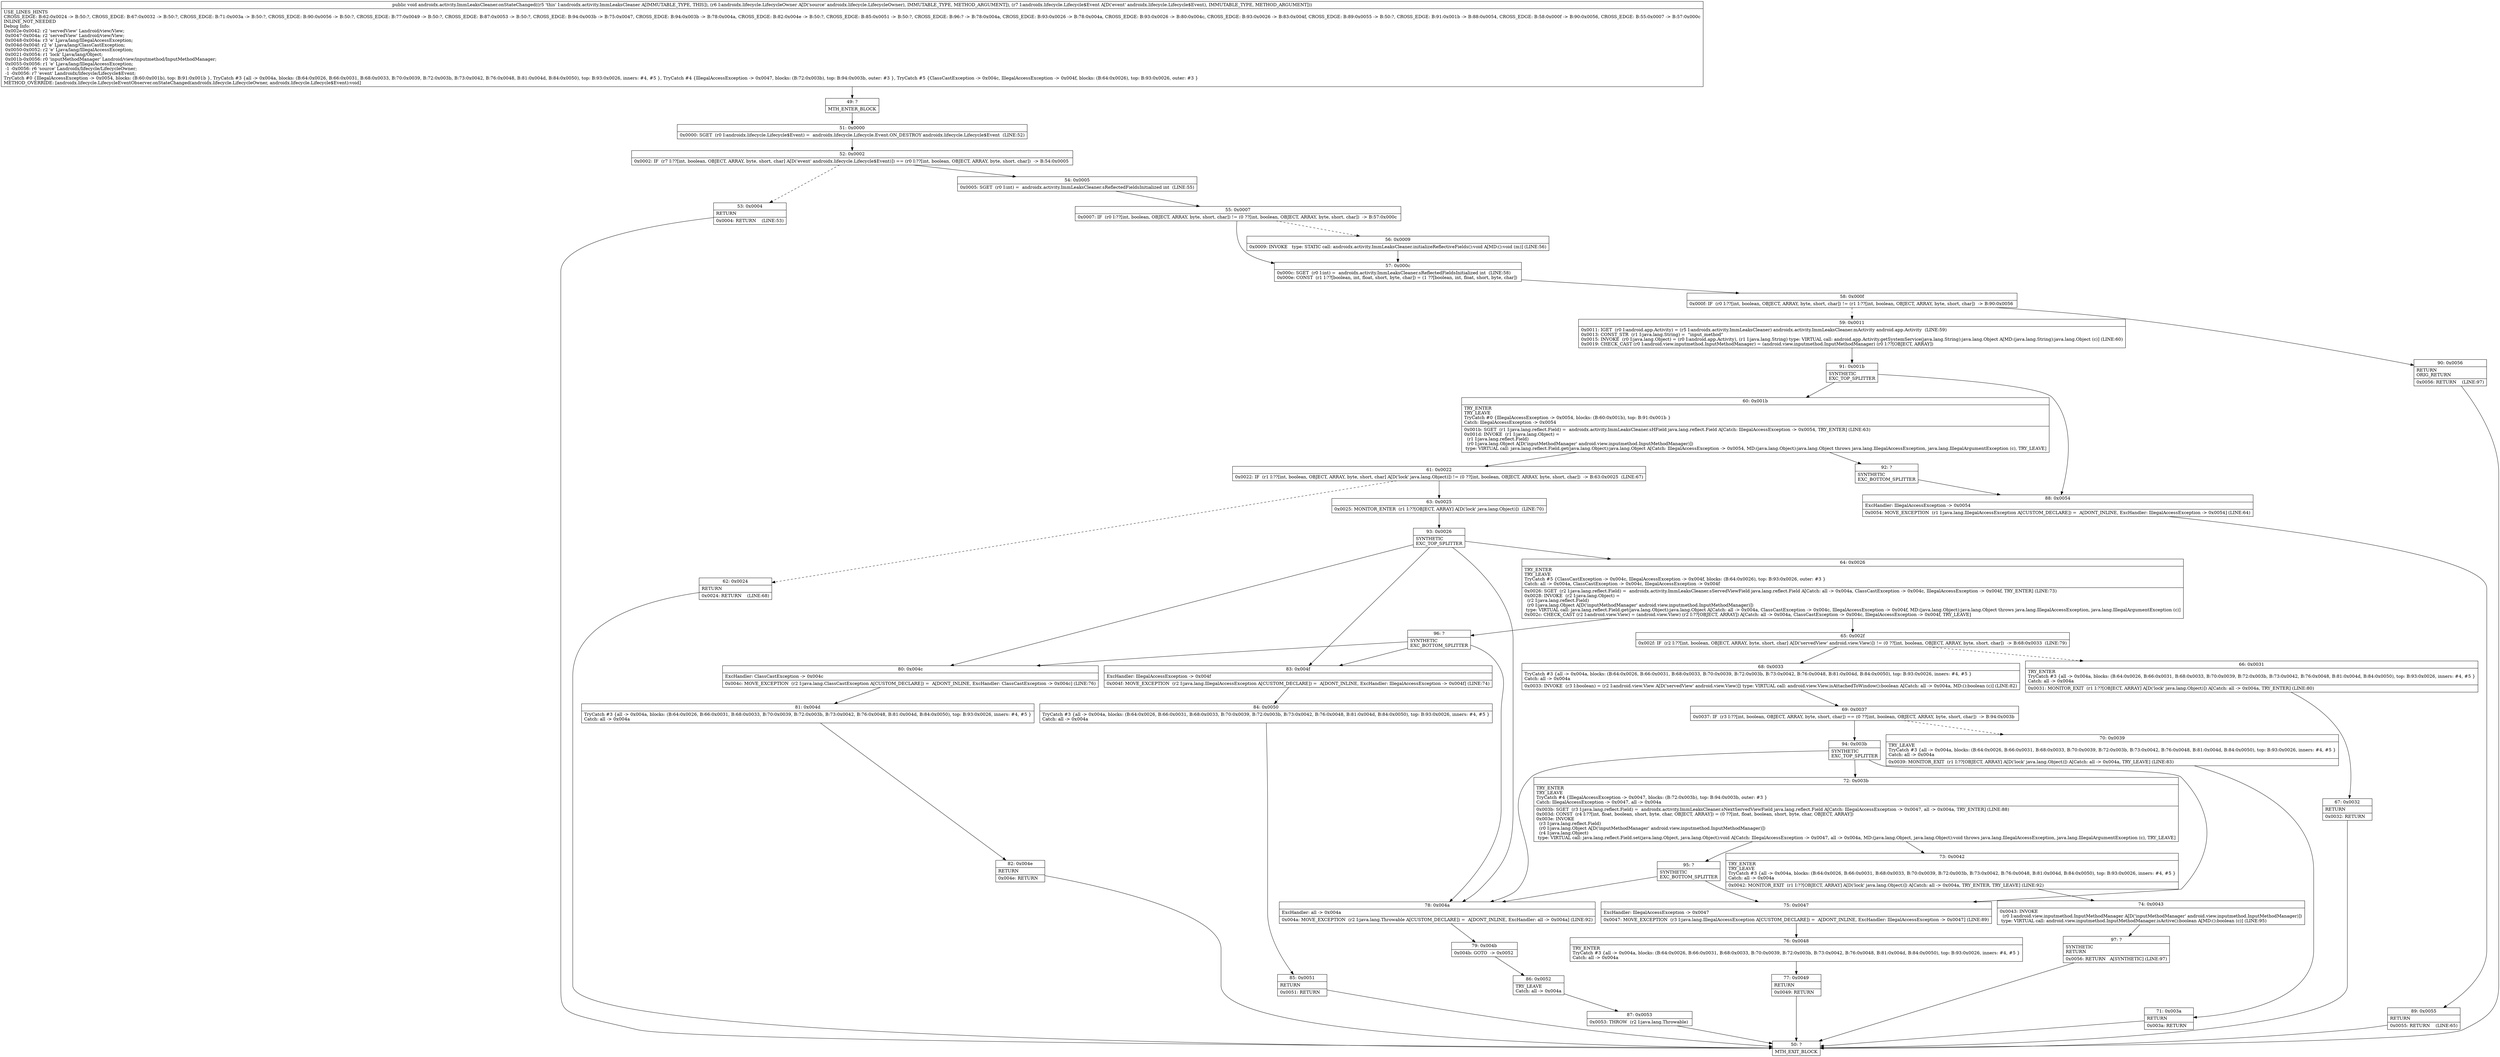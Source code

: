 digraph "CFG forandroidx.activity.ImmLeaksCleaner.onStateChanged(Landroidx\/lifecycle\/LifecycleOwner;Landroidx\/lifecycle\/Lifecycle$Event;)V" {
Node_49 [shape=record,label="{49\:\ ?|MTH_ENTER_BLOCK\l}"];
Node_51 [shape=record,label="{51\:\ 0x0000|0x0000: SGET  (r0 I:androidx.lifecycle.Lifecycle$Event) =  androidx.lifecycle.Lifecycle.Event.ON_DESTROY androidx.lifecycle.Lifecycle$Event  (LINE:52)\l}"];
Node_52 [shape=record,label="{52\:\ 0x0002|0x0002: IF  (r7 I:??[int, boolean, OBJECT, ARRAY, byte, short, char] A[D('event' androidx.lifecycle.Lifecycle$Event)]) == (r0 I:??[int, boolean, OBJECT, ARRAY, byte, short, char])  \-\> B:54:0x0005 \l}"];
Node_53 [shape=record,label="{53\:\ 0x0004|RETURN\l|0x0004: RETURN    (LINE:53)\l}"];
Node_50 [shape=record,label="{50\:\ ?|MTH_EXIT_BLOCK\l}"];
Node_54 [shape=record,label="{54\:\ 0x0005|0x0005: SGET  (r0 I:int) =  androidx.activity.ImmLeaksCleaner.sReflectedFieldsInitialized int  (LINE:55)\l}"];
Node_55 [shape=record,label="{55\:\ 0x0007|0x0007: IF  (r0 I:??[int, boolean, OBJECT, ARRAY, byte, short, char]) != (0 ??[int, boolean, OBJECT, ARRAY, byte, short, char])  \-\> B:57:0x000c \l}"];
Node_56 [shape=record,label="{56\:\ 0x0009|0x0009: INVOKE   type: STATIC call: androidx.activity.ImmLeaksCleaner.initializeReflectiveFields():void A[MD:():void (m)] (LINE:56)\l}"];
Node_57 [shape=record,label="{57\:\ 0x000c|0x000c: SGET  (r0 I:int) =  androidx.activity.ImmLeaksCleaner.sReflectedFieldsInitialized int  (LINE:58)\l0x000e: CONST  (r1 I:??[boolean, int, float, short, byte, char]) = (1 ??[boolean, int, float, short, byte, char]) \l}"];
Node_58 [shape=record,label="{58\:\ 0x000f|0x000f: IF  (r0 I:??[int, boolean, OBJECT, ARRAY, byte, short, char]) != (r1 I:??[int, boolean, OBJECT, ARRAY, byte, short, char])  \-\> B:90:0x0056 \l}"];
Node_59 [shape=record,label="{59\:\ 0x0011|0x0011: IGET  (r0 I:android.app.Activity) = (r5 I:androidx.activity.ImmLeaksCleaner) androidx.activity.ImmLeaksCleaner.mActivity android.app.Activity  (LINE:59)\l0x0013: CONST_STR  (r1 I:java.lang.String) =  \"input_method\" \l0x0015: INVOKE  (r0 I:java.lang.Object) = (r0 I:android.app.Activity), (r1 I:java.lang.String) type: VIRTUAL call: android.app.Activity.getSystemService(java.lang.String):java.lang.Object A[MD:(java.lang.String):java.lang.Object (c)] (LINE:60)\l0x0019: CHECK_CAST (r0 I:android.view.inputmethod.InputMethodManager) = (android.view.inputmethod.InputMethodManager) (r0 I:??[OBJECT, ARRAY]) \l}"];
Node_91 [shape=record,label="{91\:\ 0x001b|SYNTHETIC\lEXC_TOP_SPLITTER\l}"];
Node_60 [shape=record,label="{60\:\ 0x001b|TRY_ENTER\lTRY_LEAVE\lTryCatch #0 \{IllegalAccessException \-\> 0x0054, blocks: (B:60:0x001b), top: B:91:0x001b \}\lCatch: IllegalAccessException \-\> 0x0054\l|0x001b: SGET  (r1 I:java.lang.reflect.Field) =  androidx.activity.ImmLeaksCleaner.sHField java.lang.reflect.Field A[Catch: IllegalAccessException \-\> 0x0054, TRY_ENTER] (LINE:63)\l0x001d: INVOKE  (r1 I:java.lang.Object) = \l  (r1 I:java.lang.reflect.Field)\l  (r0 I:java.lang.Object A[D('inputMethodManager' android.view.inputmethod.InputMethodManager)])\l type: VIRTUAL call: java.lang.reflect.Field.get(java.lang.Object):java.lang.Object A[Catch: IllegalAccessException \-\> 0x0054, MD:(java.lang.Object):java.lang.Object throws java.lang.IllegalAccessException, java.lang.IllegalArgumentException (c), TRY_LEAVE]\l}"];
Node_61 [shape=record,label="{61\:\ 0x0022|0x0022: IF  (r1 I:??[int, boolean, OBJECT, ARRAY, byte, short, char] A[D('lock' java.lang.Object)]) != (0 ??[int, boolean, OBJECT, ARRAY, byte, short, char])  \-\> B:63:0x0025  (LINE:67)\l}"];
Node_62 [shape=record,label="{62\:\ 0x0024|RETURN\l|0x0024: RETURN    (LINE:68)\l}"];
Node_63 [shape=record,label="{63\:\ 0x0025|0x0025: MONITOR_ENTER  (r1 I:??[OBJECT, ARRAY] A[D('lock' java.lang.Object)])  (LINE:70)\l}"];
Node_93 [shape=record,label="{93\:\ 0x0026|SYNTHETIC\lEXC_TOP_SPLITTER\l}"];
Node_64 [shape=record,label="{64\:\ 0x0026|TRY_ENTER\lTRY_LEAVE\lTryCatch #5 \{ClassCastException \-\> 0x004c, IllegalAccessException \-\> 0x004f, blocks: (B:64:0x0026), top: B:93:0x0026, outer: #3 \}\lCatch: all \-\> 0x004a, ClassCastException \-\> 0x004c, IllegalAccessException \-\> 0x004f\l|0x0026: SGET  (r2 I:java.lang.reflect.Field) =  androidx.activity.ImmLeaksCleaner.sServedViewField java.lang.reflect.Field A[Catch: all \-\> 0x004a, ClassCastException \-\> 0x004c, IllegalAccessException \-\> 0x004f, TRY_ENTER] (LINE:73)\l0x0028: INVOKE  (r2 I:java.lang.Object) = \l  (r2 I:java.lang.reflect.Field)\l  (r0 I:java.lang.Object A[D('inputMethodManager' android.view.inputmethod.InputMethodManager)])\l type: VIRTUAL call: java.lang.reflect.Field.get(java.lang.Object):java.lang.Object A[Catch: all \-\> 0x004a, ClassCastException \-\> 0x004c, IllegalAccessException \-\> 0x004f, MD:(java.lang.Object):java.lang.Object throws java.lang.IllegalAccessException, java.lang.IllegalArgumentException (c)]\l0x002c: CHECK_CAST (r2 I:android.view.View) = (android.view.View) (r2 I:??[OBJECT, ARRAY]) A[Catch: all \-\> 0x004a, ClassCastException \-\> 0x004c, IllegalAccessException \-\> 0x004f, TRY_LEAVE]\l}"];
Node_65 [shape=record,label="{65\:\ 0x002f|0x002f: IF  (r2 I:??[int, boolean, OBJECT, ARRAY, byte, short, char] A[D('servedView' android.view.View)]) != (0 ??[int, boolean, OBJECT, ARRAY, byte, short, char])  \-\> B:68:0x0033  (LINE:79)\l}"];
Node_66 [shape=record,label="{66\:\ 0x0031|TRY_ENTER\lTryCatch #3 \{all \-\> 0x004a, blocks: (B:64:0x0026, B:66:0x0031, B:68:0x0033, B:70:0x0039, B:72:0x003b, B:73:0x0042, B:76:0x0048, B:81:0x004d, B:84:0x0050), top: B:93:0x0026, inners: #4, #5 \}\lCatch: all \-\> 0x004a\l|0x0031: MONITOR_EXIT  (r1 I:??[OBJECT, ARRAY] A[D('lock' java.lang.Object)]) A[Catch: all \-\> 0x004a, TRY_ENTER] (LINE:80)\l}"];
Node_67 [shape=record,label="{67\:\ 0x0032|RETURN\l|0x0032: RETURN   \l}"];
Node_68 [shape=record,label="{68\:\ 0x0033|TryCatch #3 \{all \-\> 0x004a, blocks: (B:64:0x0026, B:66:0x0031, B:68:0x0033, B:70:0x0039, B:72:0x003b, B:73:0x0042, B:76:0x0048, B:81:0x004d, B:84:0x0050), top: B:93:0x0026, inners: #4, #5 \}\lCatch: all \-\> 0x004a\l|0x0033: INVOKE  (r3 I:boolean) = (r2 I:android.view.View A[D('servedView' android.view.View)]) type: VIRTUAL call: android.view.View.isAttachedToWindow():boolean A[Catch: all \-\> 0x004a, MD:():boolean (c)] (LINE:82)\l}"];
Node_69 [shape=record,label="{69\:\ 0x0037|0x0037: IF  (r3 I:??[int, boolean, OBJECT, ARRAY, byte, short, char]) == (0 ??[int, boolean, OBJECT, ARRAY, byte, short, char])  \-\> B:94:0x003b \l}"];
Node_70 [shape=record,label="{70\:\ 0x0039|TRY_LEAVE\lTryCatch #3 \{all \-\> 0x004a, blocks: (B:64:0x0026, B:66:0x0031, B:68:0x0033, B:70:0x0039, B:72:0x003b, B:73:0x0042, B:76:0x0048, B:81:0x004d, B:84:0x0050), top: B:93:0x0026, inners: #4, #5 \}\lCatch: all \-\> 0x004a\l|0x0039: MONITOR_EXIT  (r1 I:??[OBJECT, ARRAY] A[D('lock' java.lang.Object)]) A[Catch: all \-\> 0x004a, TRY_LEAVE] (LINE:83)\l}"];
Node_71 [shape=record,label="{71\:\ 0x003a|RETURN\l|0x003a: RETURN   \l}"];
Node_94 [shape=record,label="{94\:\ 0x003b|SYNTHETIC\lEXC_TOP_SPLITTER\l}"];
Node_72 [shape=record,label="{72\:\ 0x003b|TRY_ENTER\lTRY_LEAVE\lTryCatch #4 \{IllegalAccessException \-\> 0x0047, blocks: (B:72:0x003b), top: B:94:0x003b, outer: #3 \}\lCatch: IllegalAccessException \-\> 0x0047, all \-\> 0x004a\l|0x003b: SGET  (r3 I:java.lang.reflect.Field) =  androidx.activity.ImmLeaksCleaner.sNextServedViewField java.lang.reflect.Field A[Catch: IllegalAccessException \-\> 0x0047, all \-\> 0x004a, TRY_ENTER] (LINE:88)\l0x003d: CONST  (r4 I:??[int, float, boolean, short, byte, char, OBJECT, ARRAY]) = (0 ??[int, float, boolean, short, byte, char, OBJECT, ARRAY]) \l0x003e: INVOKE  \l  (r3 I:java.lang.reflect.Field)\l  (r0 I:java.lang.Object A[D('inputMethodManager' android.view.inputmethod.InputMethodManager)])\l  (r4 I:java.lang.Object)\l type: VIRTUAL call: java.lang.reflect.Field.set(java.lang.Object, java.lang.Object):void A[Catch: IllegalAccessException \-\> 0x0047, all \-\> 0x004a, MD:(java.lang.Object, java.lang.Object):void throws java.lang.IllegalAccessException, java.lang.IllegalArgumentException (c), TRY_LEAVE]\l}"];
Node_73 [shape=record,label="{73\:\ 0x0042|TRY_ENTER\lTRY_LEAVE\lTryCatch #3 \{all \-\> 0x004a, blocks: (B:64:0x0026, B:66:0x0031, B:68:0x0033, B:70:0x0039, B:72:0x003b, B:73:0x0042, B:76:0x0048, B:81:0x004d, B:84:0x0050), top: B:93:0x0026, inners: #4, #5 \}\lCatch: all \-\> 0x004a\l|0x0042: MONITOR_EXIT  (r1 I:??[OBJECT, ARRAY] A[D('lock' java.lang.Object)]) A[Catch: all \-\> 0x004a, TRY_ENTER, TRY_LEAVE] (LINE:92)\l}"];
Node_74 [shape=record,label="{74\:\ 0x0043|0x0043: INVOKE  \l  (r0 I:android.view.inputmethod.InputMethodManager A[D('inputMethodManager' android.view.inputmethod.InputMethodManager)])\l type: VIRTUAL call: android.view.inputmethod.InputMethodManager.isActive():boolean A[MD:():boolean (c)] (LINE:95)\l}"];
Node_97 [shape=record,label="{97\:\ ?|SYNTHETIC\lRETURN\l|0x0056: RETURN   A[SYNTHETIC] (LINE:97)\l}"];
Node_95 [shape=record,label="{95\:\ ?|SYNTHETIC\lEXC_BOTTOM_SPLITTER\l}"];
Node_75 [shape=record,label="{75\:\ 0x0047|ExcHandler: IllegalAccessException \-\> 0x0047\l|0x0047: MOVE_EXCEPTION  (r3 I:java.lang.IllegalAccessException A[CUSTOM_DECLARE]) =  A[DONT_INLINE, ExcHandler: IllegalAccessException \-\> 0x0047] (LINE:89)\l}"];
Node_76 [shape=record,label="{76\:\ 0x0048|TRY_ENTER\lTryCatch #3 \{all \-\> 0x004a, blocks: (B:64:0x0026, B:66:0x0031, B:68:0x0033, B:70:0x0039, B:72:0x003b, B:73:0x0042, B:76:0x0048, B:81:0x004d, B:84:0x0050), top: B:93:0x0026, inners: #4, #5 \}\lCatch: all \-\> 0x004a\l}"];
Node_77 [shape=record,label="{77\:\ 0x0049|RETURN\l|0x0049: RETURN   \l}"];
Node_96 [shape=record,label="{96\:\ ?|SYNTHETIC\lEXC_BOTTOM_SPLITTER\l}"];
Node_78 [shape=record,label="{78\:\ 0x004a|ExcHandler: all \-\> 0x004a\l|0x004a: MOVE_EXCEPTION  (r2 I:java.lang.Throwable A[CUSTOM_DECLARE]) =  A[DONT_INLINE, ExcHandler: all \-\> 0x004a] (LINE:92)\l}"];
Node_79 [shape=record,label="{79\:\ 0x004b|0x004b: GOTO  \-\> 0x0052 \l}"];
Node_86 [shape=record,label="{86\:\ 0x0052|TRY_LEAVE\lCatch: all \-\> 0x004a\l}"];
Node_87 [shape=record,label="{87\:\ 0x0053|0x0053: THROW  (r2 I:java.lang.Throwable) \l}"];
Node_80 [shape=record,label="{80\:\ 0x004c|ExcHandler: ClassCastException \-\> 0x004c\l|0x004c: MOVE_EXCEPTION  (r2 I:java.lang.ClassCastException A[CUSTOM_DECLARE]) =  A[DONT_INLINE, ExcHandler: ClassCastException \-\> 0x004c] (LINE:76)\l}"];
Node_81 [shape=record,label="{81\:\ 0x004d|TryCatch #3 \{all \-\> 0x004a, blocks: (B:64:0x0026, B:66:0x0031, B:68:0x0033, B:70:0x0039, B:72:0x003b, B:73:0x0042, B:76:0x0048, B:81:0x004d, B:84:0x0050), top: B:93:0x0026, inners: #4, #5 \}\lCatch: all \-\> 0x004a\l}"];
Node_82 [shape=record,label="{82\:\ 0x004e|RETURN\l|0x004e: RETURN   \l}"];
Node_83 [shape=record,label="{83\:\ 0x004f|ExcHandler: IllegalAccessException \-\> 0x004f\l|0x004f: MOVE_EXCEPTION  (r2 I:java.lang.IllegalAccessException A[CUSTOM_DECLARE]) =  A[DONT_INLINE, ExcHandler: IllegalAccessException \-\> 0x004f] (LINE:74)\l}"];
Node_84 [shape=record,label="{84\:\ 0x0050|TryCatch #3 \{all \-\> 0x004a, blocks: (B:64:0x0026, B:66:0x0031, B:68:0x0033, B:70:0x0039, B:72:0x003b, B:73:0x0042, B:76:0x0048, B:81:0x004d, B:84:0x0050), top: B:93:0x0026, inners: #4, #5 \}\lCatch: all \-\> 0x004a\l}"];
Node_85 [shape=record,label="{85\:\ 0x0051|RETURN\l|0x0051: RETURN   \l}"];
Node_92 [shape=record,label="{92\:\ ?|SYNTHETIC\lEXC_BOTTOM_SPLITTER\l}"];
Node_88 [shape=record,label="{88\:\ 0x0054|ExcHandler: IllegalAccessException \-\> 0x0054\l|0x0054: MOVE_EXCEPTION  (r1 I:java.lang.IllegalAccessException A[CUSTOM_DECLARE]) =  A[DONT_INLINE, ExcHandler: IllegalAccessException \-\> 0x0054] (LINE:64)\l}"];
Node_89 [shape=record,label="{89\:\ 0x0055|RETURN\l|0x0055: RETURN    (LINE:65)\l}"];
Node_90 [shape=record,label="{90\:\ 0x0056|RETURN\lORIG_RETURN\l|0x0056: RETURN    (LINE:97)\l}"];
MethodNode[shape=record,label="{public void androidx.activity.ImmLeaksCleaner.onStateChanged((r5 'this' I:androidx.activity.ImmLeaksCleaner A[IMMUTABLE_TYPE, THIS]), (r6 I:androidx.lifecycle.LifecycleOwner A[D('source' androidx.lifecycle.LifecycleOwner), IMMUTABLE_TYPE, METHOD_ARGUMENT]), (r7 I:androidx.lifecycle.Lifecycle$Event A[D('event' androidx.lifecycle.Lifecycle$Event), IMMUTABLE_TYPE, METHOD_ARGUMENT]))  | USE_LINES_HINTS\lCROSS_EDGE: B:62:0x0024 \-\> B:50:?, CROSS_EDGE: B:67:0x0032 \-\> B:50:?, CROSS_EDGE: B:71:0x003a \-\> B:50:?, CROSS_EDGE: B:90:0x0056 \-\> B:50:?, CROSS_EDGE: B:77:0x0049 \-\> B:50:?, CROSS_EDGE: B:87:0x0053 \-\> B:50:?, CROSS_EDGE: B:94:0x003b \-\> B:75:0x0047, CROSS_EDGE: B:94:0x003b \-\> B:78:0x004a, CROSS_EDGE: B:82:0x004e \-\> B:50:?, CROSS_EDGE: B:85:0x0051 \-\> B:50:?, CROSS_EDGE: B:96:? \-\> B:78:0x004a, CROSS_EDGE: B:93:0x0026 \-\> B:78:0x004a, CROSS_EDGE: B:93:0x0026 \-\> B:80:0x004c, CROSS_EDGE: B:93:0x0026 \-\> B:83:0x004f, CROSS_EDGE: B:89:0x0055 \-\> B:50:?, CROSS_EDGE: B:91:0x001b \-\> B:88:0x0054, CROSS_EDGE: B:58:0x000f \-\> B:90:0x0056, CROSS_EDGE: B:55:0x0007 \-\> B:57:0x000c\lINLINE_NOT_NEEDED\lDebug Info:\l  0x002e\-0x0042: r2 'servedView' Landroid\/view\/View;\l  0x0047\-0x004a: r2 'servedView' Landroid\/view\/View;\l  0x0048\-0x004a: r3 'e' Ljava\/lang\/IllegalAccessException;\l  0x004d\-0x004f: r2 'e' Ljava\/lang\/ClassCastException;\l  0x0050\-0x0052: r2 'e' Ljava\/lang\/IllegalAccessException;\l  0x0021\-0x0054: r1 'lock' Ljava\/lang\/Object;\l  0x001b\-0x0056: r0 'inputMethodManager' Landroid\/view\/inputmethod\/InputMethodManager;\l  0x0055\-0x0056: r1 'e' Ljava\/lang\/IllegalAccessException;\l  \-1 \-0x0056: r6 'source' Landroidx\/lifecycle\/LifecycleOwner;\l  \-1 \-0x0056: r7 'event' Landroidx\/lifecycle\/Lifecycle$Event;\lTryCatch #0 \{IllegalAccessException \-\> 0x0054, blocks: (B:60:0x001b), top: B:91:0x001b \}, TryCatch #3 \{all \-\> 0x004a, blocks: (B:64:0x0026, B:66:0x0031, B:68:0x0033, B:70:0x0039, B:72:0x003b, B:73:0x0042, B:76:0x0048, B:81:0x004d, B:84:0x0050), top: B:93:0x0026, inners: #4, #5 \}, TryCatch #4 \{IllegalAccessException \-\> 0x0047, blocks: (B:72:0x003b), top: B:94:0x003b, outer: #3 \}, TryCatch #5 \{ClassCastException \-\> 0x004c, IllegalAccessException \-\> 0x004f, blocks: (B:64:0x0026), top: B:93:0x0026, outer: #3 \}\lMETHOD_OVERRIDE: [androidx.lifecycle.LifecycleEventObserver.onStateChanged(androidx.lifecycle.LifecycleOwner, androidx.lifecycle.Lifecycle$Event):void]\l}"];
MethodNode -> Node_49;Node_49 -> Node_51;
Node_51 -> Node_52;
Node_52 -> Node_53[style=dashed];
Node_52 -> Node_54;
Node_53 -> Node_50;
Node_54 -> Node_55;
Node_55 -> Node_56[style=dashed];
Node_55 -> Node_57;
Node_56 -> Node_57;
Node_57 -> Node_58;
Node_58 -> Node_59[style=dashed];
Node_58 -> Node_90;
Node_59 -> Node_91;
Node_91 -> Node_60;
Node_91 -> Node_88;
Node_60 -> Node_61;
Node_60 -> Node_92;
Node_61 -> Node_62[style=dashed];
Node_61 -> Node_63;
Node_62 -> Node_50;
Node_63 -> Node_93;
Node_93 -> Node_64;
Node_93 -> Node_78;
Node_93 -> Node_80;
Node_93 -> Node_83;
Node_64 -> Node_65;
Node_64 -> Node_96;
Node_65 -> Node_66[style=dashed];
Node_65 -> Node_68;
Node_66 -> Node_67;
Node_67 -> Node_50;
Node_68 -> Node_69;
Node_69 -> Node_70[style=dashed];
Node_69 -> Node_94;
Node_70 -> Node_71;
Node_71 -> Node_50;
Node_94 -> Node_72;
Node_94 -> Node_75;
Node_94 -> Node_78;
Node_72 -> Node_73;
Node_72 -> Node_95;
Node_73 -> Node_74;
Node_74 -> Node_97;
Node_97 -> Node_50;
Node_95 -> Node_75;
Node_95 -> Node_78;
Node_75 -> Node_76;
Node_76 -> Node_77;
Node_77 -> Node_50;
Node_96 -> Node_80;
Node_96 -> Node_83;
Node_96 -> Node_78;
Node_78 -> Node_79;
Node_79 -> Node_86;
Node_86 -> Node_87;
Node_87 -> Node_50;
Node_80 -> Node_81;
Node_81 -> Node_82;
Node_82 -> Node_50;
Node_83 -> Node_84;
Node_84 -> Node_85;
Node_85 -> Node_50;
Node_92 -> Node_88;
Node_88 -> Node_89;
Node_89 -> Node_50;
Node_90 -> Node_50;
}


